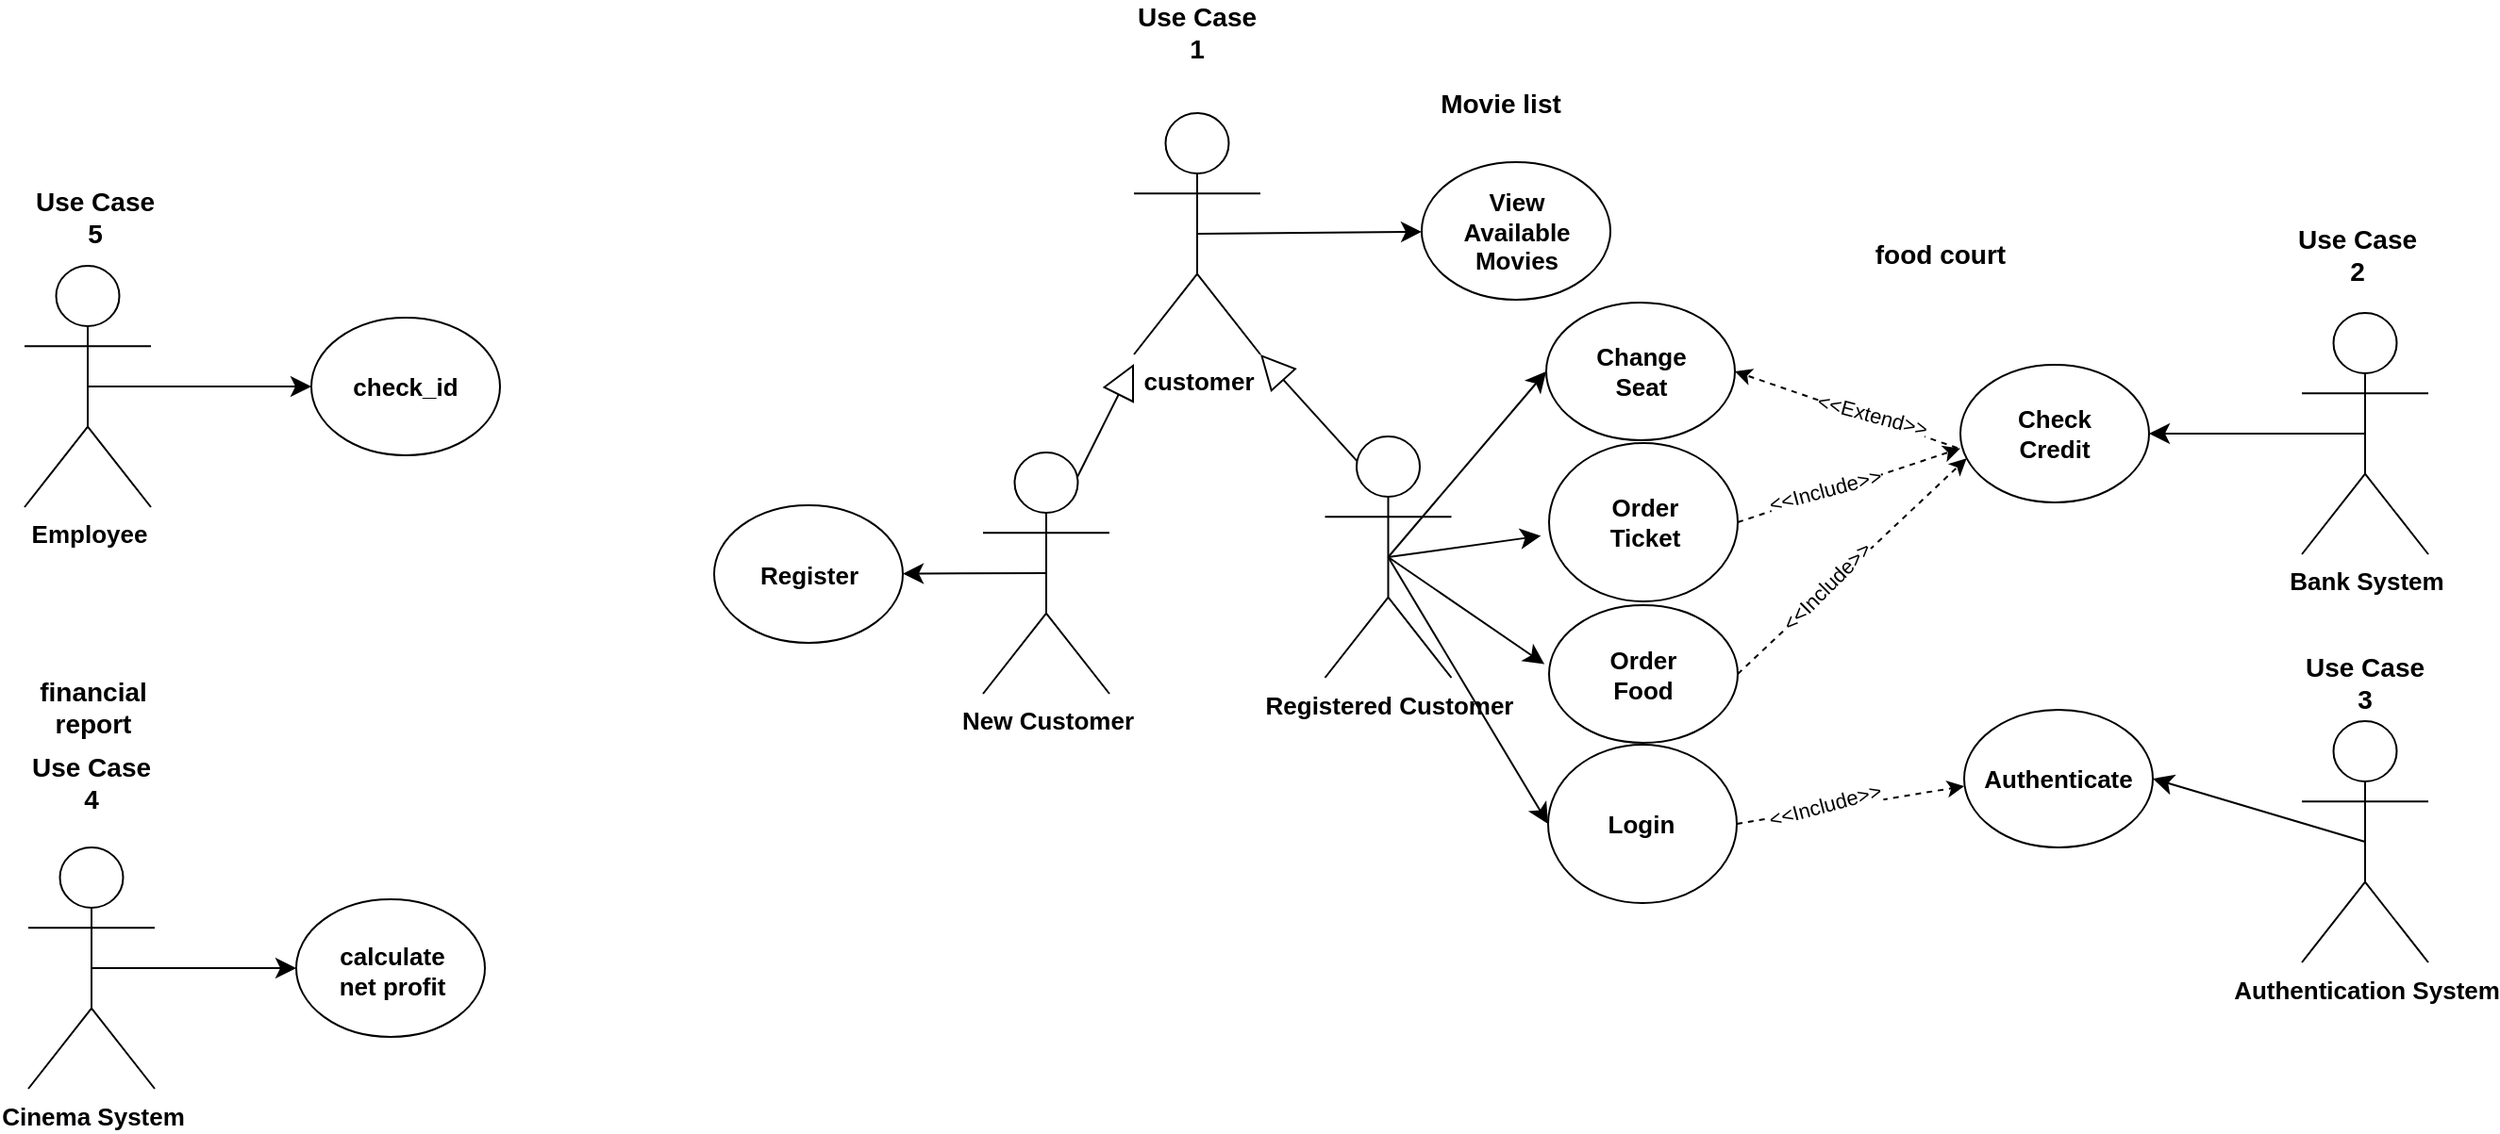 <mxfile version="21.1.7" type="device">
  <diagram name="Page-1" id="b-dHjkxai6x0mcIAG6q5">
    <mxGraphModel dx="573" dy="366" grid="1" gridSize="10" guides="1" tooltips="1" connect="1" arrows="1" fold="1" page="1" pageScale="1" pageWidth="850" pageHeight="1100" math="0" shadow="0">
      <root>
        <mxCell id="0" />
        <mxCell id="1" parent="0" />
        <mxCell id="xdDf4xuMvxz0QS6Lm13J-1" value="Movie list" style="text;html=1;strokeColor=none;fillColor=none;align=center;verticalAlign=middle;whiteSpace=wrap;rounded=0;fontSize=14;fontStyle=1" parent="1" vertex="1">
          <mxGeometry x="926.5" y="280" width="75" height="30" as="geometry" />
        </mxCell>
        <mxCell id="xdDf4xuMvxz0QS6Lm13J-53" value="Use Case 1" style="text;html=1;strokeColor=none;fillColor=none;align=center;verticalAlign=middle;whiteSpace=wrap;rounded=0;fontSize=14;fontStyle=1" parent="1" vertex="1">
          <mxGeometry x="765.5" y="242" width="75" height="30" as="geometry" />
        </mxCell>
        <mxCell id="xdDf4xuMvxz0QS6Lm13J-54" value="customer" style="shape=umlActor;verticalLabelPosition=bottom;verticalAlign=top;html=1;outlineConnect=0;fontSize=13;fontStyle=1" parent="1" vertex="1">
          <mxGeometry x="770" y="300" width="67" height="128" as="geometry" />
        </mxCell>
        <mxCell id="xdDf4xuMvxz0QS6Lm13J-58" value="" style="endArrow=classic;html=1;rounded=0;fontSize=13;startSize=8;endSize=8;curved=1;exitX=0.5;exitY=0.5;exitDx=0;exitDy=0;exitPerimeter=0;fontStyle=1" parent="1" source="xdDf4xuMvxz0QS6Lm13J-54" target="xdDf4xuMvxz0QS6Lm13J-59" edge="1">
          <mxGeometry width="50" height="50" relative="1" as="geometry">
            <mxPoint x="870" y="280" as="sourcePoint" />
            <mxPoint x="900" y="310" as="targetPoint" />
          </mxGeometry>
        </mxCell>
        <mxCell id="xdDf4xuMvxz0QS6Lm13J-59" value="" style="ellipse;whiteSpace=wrap;html=1;fontSize=13;fontStyle=1" parent="1" vertex="1">
          <mxGeometry x="922.5" y="326" width="100" height="73" as="geometry" />
        </mxCell>
        <mxCell id="xdDf4xuMvxz0QS6Lm13J-60" value="View Available Movies" style="text;html=1;strokeColor=none;fillColor=none;align=center;verticalAlign=middle;whiteSpace=wrap;rounded=0;fontSize=13;fontStyle=1" parent="1" vertex="1">
          <mxGeometry x="938.75" y="347.5" width="67.5" height="30" as="geometry" />
        </mxCell>
        <mxCell id="xdDf4xuMvxz0QS6Lm13J-75" value="food court" style="text;html=1;strokeColor=none;fillColor=none;align=center;verticalAlign=middle;whiteSpace=wrap;rounded=0;fontSize=14;fontStyle=1" parent="1" vertex="1">
          <mxGeometry x="1160" y="360" width="75" height="30" as="geometry" />
        </mxCell>
        <mxCell id="xdDf4xuMvxz0QS6Lm13J-90" value="financial report" style="text;html=1;strokeColor=none;fillColor=none;align=center;verticalAlign=middle;whiteSpace=wrap;rounded=0;fontSize=14;fontStyle=1" parent="1" vertex="1">
          <mxGeometry x="180.5" y="599.5" width="75" height="30" as="geometry" />
        </mxCell>
        <mxCell id="xdDf4xuMvxz0QS6Lm13J-91" value="Cinema System" style="shape=umlActor;verticalLabelPosition=bottom;verticalAlign=top;html=1;outlineConnect=0;fontSize=13;fontStyle=1" parent="1" vertex="1">
          <mxGeometry x="184" y="689.5" width="67" height="128" as="geometry" />
        </mxCell>
        <mxCell id="xdDf4xuMvxz0QS6Lm13J-98" value="" style="ellipse;whiteSpace=wrap;html=1;fontSize=13;fontStyle=1" parent="1" vertex="1">
          <mxGeometry x="326" y="717" width="100" height="73" as="geometry" />
        </mxCell>
        <mxCell id="xdDf4xuMvxz0QS6Lm13J-99" value="calculate net profit" style="text;html=1;strokeColor=none;fillColor=none;align=center;verticalAlign=middle;whiteSpace=wrap;rounded=0;fontSize=13;fontStyle=1" parent="1" vertex="1">
          <mxGeometry x="347" y="740" width="60" height="30" as="geometry" />
        </mxCell>
        <mxCell id="xdDf4xuMvxz0QS6Lm13J-100" value="" style="endArrow=classic;html=1;rounded=0;fontSize=13;startSize=8;endSize=8;curved=1;exitX=0.5;exitY=0.5;exitDx=0;exitDy=0;exitPerimeter=0;fontStyle=1;entryX=0;entryY=0.5;entryDx=0;entryDy=0;" parent="1" source="xdDf4xuMvxz0QS6Lm13J-91" target="xdDf4xuMvxz0QS6Lm13J-98" edge="1">
          <mxGeometry width="50" height="50" relative="1" as="geometry">
            <mxPoint x="218.5" y="790" as="sourcePoint" />
            <mxPoint x="336.5" y="790" as="targetPoint" />
          </mxGeometry>
        </mxCell>
        <mxCell id="rF4oyjS_1UAanRDzCKSS-1" value="" style="endArrow=block;endSize=16;endFill=0;html=1;rounded=0;fontSize=12;curved=1;" parent="1" edge="1">
          <mxGeometry x="-0.538" y="-70" width="160" relative="1" as="geometry">
            <mxPoint x="740" y="493" as="sourcePoint" />
            <mxPoint x="770" y="433" as="targetPoint" />
            <mxPoint as="offset" />
          </mxGeometry>
        </mxCell>
        <mxCell id="rF4oyjS_1UAanRDzCKSS-10" value="" style="endArrow=classic;html=1;rounded=0;fontSize=13;startSize=8;endSize=8;curved=1;fontStyle=1;entryX=-0.024;entryY=0.429;entryDx=0;entryDy=0;entryPerimeter=0;exitX=0.5;exitY=0.5;exitDx=0;exitDy=0;exitPerimeter=0;" parent="1" source="rF4oyjS_1UAanRDzCKSS-31" target="rF4oyjS_1UAanRDzCKSS-33" edge="1">
          <mxGeometry width="50" height="50" relative="1" as="geometry">
            <mxPoint x="910" y="540" as="sourcePoint" />
            <mxPoint x="1040.5" y="598.5" as="targetPoint" />
          </mxGeometry>
        </mxCell>
        <mxCell id="rF4oyjS_1UAanRDzCKSS-11" value="" style="ellipse;whiteSpace=wrap;html=1;fontSize=13;fontStyle=1" parent="1" vertex="1">
          <mxGeometry x="990" y="475" width="100" height="84" as="geometry" />
        </mxCell>
        <mxCell id="rF4oyjS_1UAanRDzCKSS-12" value="Order Ticket" style="text;html=1;strokeColor=none;fillColor=none;align=center;verticalAlign=middle;whiteSpace=wrap;rounded=0;fontSize=13;fontStyle=1" parent="1" vertex="1">
          <mxGeometry x="1010.5" y="496.5" width="59.5" height="41.5" as="geometry" />
        </mxCell>
        <mxCell id="rF4oyjS_1UAanRDzCKSS-13" value="" style="ellipse;whiteSpace=wrap;html=1;fontSize=13;fontStyle=1" parent="1" vertex="1">
          <mxGeometry x="989.5" y="635" width="100" height="84" as="geometry" />
        </mxCell>
        <mxCell id="rF4oyjS_1UAanRDzCKSS-14" value="Login" style="text;html=1;strokeColor=none;fillColor=none;align=center;verticalAlign=middle;whiteSpace=wrap;rounded=0;fontSize=13;fontStyle=1" parent="1" vertex="1">
          <mxGeometry x="1009.5" y="656.5" width="58" height="41" as="geometry" />
        </mxCell>
        <mxCell id="rF4oyjS_1UAanRDzCKSS-15" value="" style="endArrow=classic;html=1;rounded=0;fontSize=13;startSize=8;endSize=8;curved=1;exitX=0.5;exitY=0.5;exitDx=0;exitDy=0;exitPerimeter=0;fontStyle=1;entryX=0;entryY=0.5;entryDx=0;entryDy=0;" parent="1" source="rF4oyjS_1UAanRDzCKSS-31" target="rF4oyjS_1UAanRDzCKSS-13" edge="1">
          <mxGeometry width="50" height="50" relative="1" as="geometry">
            <mxPoint x="904.75" y="583.5" as="sourcePoint" />
            <mxPoint x="1041" y="635" as="targetPoint" />
          </mxGeometry>
        </mxCell>
        <mxCell id="rF4oyjS_1UAanRDzCKSS-18" value="New Customer" style="shape=umlActor;verticalLabelPosition=bottom;verticalAlign=top;html=1;outlineConnect=0;fontSize=13;fontStyle=1" parent="1" vertex="1">
          <mxGeometry x="690" y="480" width="67" height="128" as="geometry" />
        </mxCell>
        <mxCell id="rF4oyjS_1UAanRDzCKSS-19" value="" style="endArrow=classic;html=1;rounded=0;fontSize=13;startSize=8;endSize=8;curved=1;exitX=0.5;exitY=0.5;exitDx=0;exitDy=0;exitPerimeter=0;fontStyle=1" parent="1" source="rF4oyjS_1UAanRDzCKSS-18" target="rF4oyjS_1UAanRDzCKSS-20" edge="1">
          <mxGeometry width="50" height="50" relative="1" as="geometry">
            <mxPoint x="430" y="555" as="sourcePoint" />
            <mxPoint x="526" y="501" as="targetPoint" />
          </mxGeometry>
        </mxCell>
        <mxCell id="rF4oyjS_1UAanRDzCKSS-20" value="" style="ellipse;whiteSpace=wrap;html=1;fontSize=13;fontStyle=1" parent="1" vertex="1">
          <mxGeometry x="547.5" y="508" width="100" height="73" as="geometry" />
        </mxCell>
        <mxCell id="rF4oyjS_1UAanRDzCKSS-21" value="Register" style="text;html=1;strokeColor=none;fillColor=none;align=center;verticalAlign=middle;whiteSpace=wrap;rounded=0;fontSize=13;fontStyle=1" parent="1" vertex="1">
          <mxGeometry x="563.75" y="529.5" width="67.5" height="30" as="geometry" />
        </mxCell>
        <mxCell id="rF4oyjS_1UAanRDzCKSS-30" value="" style="endArrow=block;endSize=16;endFill=0;html=1;rounded=0;fontSize=12;curved=1;entryX=1;entryY=1;entryDx=0;entryDy=0;entryPerimeter=0;exitX=0.25;exitY=0.1;exitDx=0;exitDy=0;exitPerimeter=0;" parent="1" source="rF4oyjS_1UAanRDzCKSS-31" target="xdDf4xuMvxz0QS6Lm13J-54" edge="1">
          <mxGeometry x="-0.538" y="-70" width="160" relative="1" as="geometry">
            <mxPoint x="1002.5" y="493" as="sourcePoint" />
            <mxPoint x="1032.5" y="433" as="targetPoint" />
            <mxPoint as="offset" />
          </mxGeometry>
        </mxCell>
        <mxCell id="rF4oyjS_1UAanRDzCKSS-31" value="Registered Customer" style="shape=umlActor;verticalLabelPosition=bottom;verticalAlign=top;html=1;outlineConnect=0;fontSize=13;fontStyle=1" parent="1" vertex="1">
          <mxGeometry x="871.25" y="471.5" width="67" height="128" as="geometry" />
        </mxCell>
        <mxCell id="rF4oyjS_1UAanRDzCKSS-32" value="" style="endArrow=classic;html=1;rounded=0;fontSize=13;startSize=8;endSize=8;curved=1;fontStyle=1;exitX=0.5;exitY=0.5;exitDx=0;exitDy=0;exitPerimeter=0;entryX=-0.043;entryY=0.586;entryDx=0;entryDy=0;entryPerimeter=0;" parent="1" source="rF4oyjS_1UAanRDzCKSS-31" target="rF4oyjS_1UAanRDzCKSS-11" edge="1">
          <mxGeometry width="50" height="50" relative="1" as="geometry">
            <mxPoint x="904.75" y="582.5" as="sourcePoint" />
            <mxPoint x="989.001" y="504.317" as="targetPoint" />
          </mxGeometry>
        </mxCell>
        <mxCell id="rF4oyjS_1UAanRDzCKSS-33" value="" style="ellipse;whiteSpace=wrap;html=1;fontSize=13;fontStyle=1" parent="1" vertex="1">
          <mxGeometry x="990" y="561" width="100" height="73" as="geometry" />
        </mxCell>
        <mxCell id="rF4oyjS_1UAanRDzCKSS-34" value="Order Food" style="text;html=1;strokeColor=none;fillColor=none;align=center;verticalAlign=middle;whiteSpace=wrap;rounded=0;fontSize=13;fontStyle=1" parent="1" vertex="1">
          <mxGeometry x="1005.75" y="582.5" width="67.5" height="30" as="geometry" />
        </mxCell>
        <mxCell id="rF4oyjS_1UAanRDzCKSS-40" value="Authentication System" style="shape=umlActor;verticalLabelPosition=bottom;verticalAlign=top;html=1;outlineConnect=0;fontSize=13;fontStyle=1" parent="1" vertex="1">
          <mxGeometry x="1389" y="622.5" width="67" height="128" as="geometry" />
        </mxCell>
        <mxCell id="rF4oyjS_1UAanRDzCKSS-41" value="" style="endArrow=classic;html=1;rounded=0;fontSize=13;startSize=8;endSize=8;curved=1;exitX=0.5;exitY=0.5;exitDx=0;exitDy=0;exitPerimeter=0;fontStyle=1;entryX=1;entryY=0.5;entryDx=0;entryDy=0;" parent="1" source="rF4oyjS_1UAanRDzCKSS-40" target="rF4oyjS_1UAanRDzCKSS-42" edge="1">
          <mxGeometry width="50" height="50" relative="1" as="geometry">
            <mxPoint x="1646" y="541" as="sourcePoint" />
            <mxPoint x="1289" y="653" as="targetPoint" />
          </mxGeometry>
        </mxCell>
        <mxCell id="rF4oyjS_1UAanRDzCKSS-42" value="" style="ellipse;whiteSpace=wrap;html=1;fontSize=13;fontStyle=1" parent="1" vertex="1">
          <mxGeometry x="1210" y="616.5" width="100" height="73" as="geometry" />
        </mxCell>
        <mxCell id="rF4oyjS_1UAanRDzCKSS-43" value="&lt;div style=&quot;font-size: 13px;&quot;&gt;Authenticate&lt;/div&gt;" style="text;html=1;strokeColor=none;fillColor=none;align=center;verticalAlign=middle;whiteSpace=wrap;rounded=0;fontSize=13;fontStyle=1" parent="1" vertex="1">
          <mxGeometry x="1220" y="638" width="80" height="30" as="geometry" />
        </mxCell>
        <mxCell id="rF4oyjS_1UAanRDzCKSS-44" value="" style="endArrow=classic;html=1;rounded=0;exitX=1;exitY=0.5;exitDx=0;exitDy=0;dashed=1;" parent="1" source="rF4oyjS_1UAanRDzCKSS-13" edge="1">
          <mxGeometry width="50" height="50" relative="1" as="geometry">
            <mxPoint x="1089.5" y="696.0" as="sourcePoint" />
            <mxPoint x="1210" y="657" as="targetPoint" />
          </mxGeometry>
        </mxCell>
        <mxCell id="rF4oyjS_1UAanRDzCKSS-49" value="&lt;div&gt;&amp;lt;&amp;lt;Include&amp;gt;&amp;gt;&lt;/div&gt;" style="edgeLabel;html=1;align=center;verticalAlign=middle;resizable=0;points=[];rotation=-15;" parent="rF4oyjS_1UAanRDzCKSS-44" vertex="1" connectable="0">
          <mxGeometry x="-0.227" relative="1" as="geometry">
            <mxPoint y="-2" as="offset" />
          </mxGeometry>
        </mxCell>
        <mxCell id="rF4oyjS_1UAanRDzCKSS-69" value="Bank System" style="shape=umlActor;verticalLabelPosition=bottom;verticalAlign=top;html=1;outlineConnect=0;fontSize=13;fontStyle=1" parent="1" vertex="1">
          <mxGeometry x="1389" y="406" width="67" height="128" as="geometry" />
        </mxCell>
        <mxCell id="rF4oyjS_1UAanRDzCKSS-70" value="" style="endArrow=classic;html=1;rounded=0;fontSize=13;startSize=8;endSize=8;curved=1;exitX=0.5;exitY=0.5;exitDx=0;exitDy=0;exitPerimeter=0;fontStyle=1;entryX=1;entryY=0.5;entryDx=0;entryDy=0;" parent="1" source="rF4oyjS_1UAanRDzCKSS-69" target="rF4oyjS_1UAanRDzCKSS-71" edge="1">
          <mxGeometry width="50" height="50" relative="1" as="geometry">
            <mxPoint x="1646" y="358" as="sourcePoint" />
            <mxPoint x="1289" y="470" as="targetPoint" />
          </mxGeometry>
        </mxCell>
        <mxCell id="rF4oyjS_1UAanRDzCKSS-71" value="" style="ellipse;whiteSpace=wrap;html=1;fontSize=13;fontStyle=1" parent="1" vertex="1">
          <mxGeometry x="1208" y="433.5" width="100" height="73" as="geometry" />
        </mxCell>
        <mxCell id="rF4oyjS_1UAanRDzCKSS-72" value="&lt;div style=&quot;font-size: 13px;&quot;&gt;Check Credit&lt;/div&gt;" style="text;html=1;strokeColor=none;fillColor=none;align=center;verticalAlign=middle;whiteSpace=wrap;rounded=0;fontSize=13;fontStyle=1" parent="1" vertex="1">
          <mxGeometry x="1218" y="455" width="80" height="30" as="geometry" />
        </mxCell>
        <mxCell id="rF4oyjS_1UAanRDzCKSS-73" value="" style="endArrow=classic;html=1;rounded=0;exitX=1;exitY=0.5;exitDx=0;exitDy=0;dashed=1;entryX=0.033;entryY=0.68;entryDx=0;entryDy=0;entryPerimeter=0;" parent="1" source="rF4oyjS_1UAanRDzCKSS-33" target="rF4oyjS_1UAanRDzCKSS-71" edge="1">
          <mxGeometry width="50" height="50" relative="1" as="geometry">
            <mxPoint x="1098" y="537.5" as="sourcePoint" />
            <mxPoint x="1218" y="565.5" as="targetPoint" />
          </mxGeometry>
        </mxCell>
        <mxCell id="rF4oyjS_1UAanRDzCKSS-74" value="&lt;div&gt;&amp;lt;&amp;lt;Include&amp;gt;&amp;gt;&lt;/div&gt;" style="edgeLabel;html=1;align=center;verticalAlign=middle;resizable=0;points=[];rotation=-45;" parent="rF4oyjS_1UAanRDzCKSS-73" vertex="1" connectable="0">
          <mxGeometry x="-0.227" relative="1" as="geometry">
            <mxPoint y="-2" as="offset" />
          </mxGeometry>
        </mxCell>
        <mxCell id="rF4oyjS_1UAanRDzCKSS-75" value="" style="endArrow=classic;html=1;rounded=0;exitX=1;exitY=0.5;exitDx=0;exitDy=0;dashed=1;entryX=0;entryY=0.607;entryDx=0;entryDy=0;entryPerimeter=0;" parent="1" source="rF4oyjS_1UAanRDzCKSS-11" target="rF4oyjS_1UAanRDzCKSS-71" edge="1">
          <mxGeometry width="50" height="50" relative="1" as="geometry">
            <mxPoint x="1100" y="560" as="sourcePoint" />
            <mxPoint x="1221" y="436" as="targetPoint" />
          </mxGeometry>
        </mxCell>
        <mxCell id="rF4oyjS_1UAanRDzCKSS-76" value="&lt;div&gt;&amp;lt;&amp;lt;Include&amp;gt;&amp;gt;&lt;/div&gt;" style="edgeLabel;html=1;align=center;verticalAlign=middle;resizable=0;points=[];rotation=-15;" parent="rF4oyjS_1UAanRDzCKSS-75" vertex="1" connectable="0">
          <mxGeometry x="-0.227" relative="1" as="geometry">
            <mxPoint y="-2" as="offset" />
          </mxGeometry>
        </mxCell>
        <mxCell id="rF4oyjS_1UAanRDzCKSS-77" value="" style="ellipse;whiteSpace=wrap;html=1;fontSize=13;fontStyle=1" parent="1" vertex="1">
          <mxGeometry x="988.5" y="400.5" width="100" height="73" as="geometry" />
        </mxCell>
        <mxCell id="rF4oyjS_1UAanRDzCKSS-78" value="&lt;div style=&quot;font-size: 13px;&quot;&gt;Change Seat&lt;br&gt;&lt;/div&gt;" style="text;html=1;strokeColor=none;fillColor=none;align=center;verticalAlign=middle;whiteSpace=wrap;rounded=0;fontSize=13;fontStyle=1" parent="1" vertex="1">
          <mxGeometry x="998.5" y="422" width="80" height="30" as="geometry" />
        </mxCell>
        <mxCell id="rF4oyjS_1UAanRDzCKSS-81" value="" style="endArrow=classic;html=1;rounded=0;fontSize=13;startSize=8;endSize=8;curved=1;fontStyle=1;exitX=0.5;exitY=0.5;exitDx=0;exitDy=0;exitPerimeter=0;entryX=0;entryY=0.5;entryDx=0;entryDy=0;" parent="1" source="rF4oyjS_1UAanRDzCKSS-31" target="rF4oyjS_1UAanRDzCKSS-77" edge="1">
          <mxGeometry width="50" height="50" relative="1" as="geometry">
            <mxPoint x="915" y="545" as="sourcePoint" />
            <mxPoint x="996" y="534" as="targetPoint" />
          </mxGeometry>
        </mxCell>
        <mxCell id="rF4oyjS_1UAanRDzCKSS-82" value="" style="endArrow=classic;html=1;rounded=0;dashed=1;entryX=1;entryY=0.5;entryDx=0;entryDy=0;exitX=-0.016;exitY=0.604;exitDx=0;exitDy=0;exitPerimeter=0;" parent="1" source="rF4oyjS_1UAanRDzCKSS-71" target="rF4oyjS_1UAanRDzCKSS-77" edge="1">
          <mxGeometry width="50" height="50" relative="1" as="geometry">
            <mxPoint x="1210" y="470" as="sourcePoint" />
            <mxPoint x="1170" y="470" as="targetPoint" />
          </mxGeometry>
        </mxCell>
        <mxCell id="rF4oyjS_1UAanRDzCKSS-83" value="&lt;div&gt;&amp;lt;&amp;lt;Extend&amp;gt;&amp;gt;&lt;/div&gt;" style="edgeLabel;html=1;align=center;verticalAlign=middle;resizable=0;points=[];rotation=15;" parent="rF4oyjS_1UAanRDzCKSS-82" vertex="1" connectable="0">
          <mxGeometry x="-0.227" relative="1" as="geometry">
            <mxPoint y="-2" as="offset" />
          </mxGeometry>
        </mxCell>
        <mxCell id="rF4oyjS_1UAanRDzCKSS-86" value="Employee" style="shape=umlActor;verticalLabelPosition=bottom;verticalAlign=top;html=1;outlineConnect=0;fontSize=13;fontStyle=1" parent="1" vertex="1">
          <mxGeometry x="182" y="381" width="67" height="128" as="geometry" />
        </mxCell>
        <mxCell id="rF4oyjS_1UAanRDzCKSS-87" value="" style="endArrow=classic;html=1;rounded=0;fontSize=13;startSize=8;endSize=8;curved=1;exitX=0.5;exitY=0.5;exitDx=0;exitDy=0;exitPerimeter=0;fontStyle=1" parent="1" source="rF4oyjS_1UAanRDzCKSS-86" target="rF4oyjS_1UAanRDzCKSS-88" edge="1">
          <mxGeometry width="50" height="50" relative="1" as="geometry">
            <mxPoint x="439" y="333" as="sourcePoint" />
            <mxPoint x="296" y="445" as="targetPoint" />
          </mxGeometry>
        </mxCell>
        <mxCell id="rF4oyjS_1UAanRDzCKSS-88" value="" style="ellipse;whiteSpace=wrap;html=1;fontSize=13;fontStyle=1" parent="1" vertex="1">
          <mxGeometry x="334" y="408.5" width="100" height="73" as="geometry" />
        </mxCell>
        <mxCell id="rF4oyjS_1UAanRDzCKSS-89" value="check_id" style="text;html=1;strokeColor=none;fillColor=none;align=center;verticalAlign=middle;whiteSpace=wrap;rounded=0;fontSize=13;fontStyle=1" parent="1" vertex="1">
          <mxGeometry x="354" y="430" width="60" height="30" as="geometry" />
        </mxCell>
        <mxCell id="rF4oyjS_1UAanRDzCKSS-90" value="Use Case 2" style="text;html=1;strokeColor=none;fillColor=none;align=center;verticalAlign=middle;whiteSpace=wrap;rounded=0;fontSize=14;fontStyle=1" parent="1" vertex="1">
          <mxGeometry x="1381" y="360" width="75" height="30" as="geometry" />
        </mxCell>
        <mxCell id="rF4oyjS_1UAanRDzCKSS-91" value="Use Case 3" style="text;html=1;strokeColor=none;fillColor=none;align=center;verticalAlign=middle;whiteSpace=wrap;rounded=0;fontSize=14;fontStyle=1" parent="1" vertex="1">
          <mxGeometry x="1385" y="586.5" width="75" height="30" as="geometry" />
        </mxCell>
        <mxCell id="rF4oyjS_1UAanRDzCKSS-92" value="Use Case 4" style="text;html=1;strokeColor=none;fillColor=none;align=center;verticalAlign=middle;whiteSpace=wrap;rounded=0;fontSize=14;fontStyle=1" parent="1" vertex="1">
          <mxGeometry x="180" y="639.5" width="75" height="30" as="geometry" />
        </mxCell>
        <mxCell id="rF4oyjS_1UAanRDzCKSS-93" value="Use Case 5" style="text;html=1;strokeColor=none;fillColor=none;align=center;verticalAlign=middle;whiteSpace=wrap;rounded=0;fontSize=14;fontStyle=1" parent="1" vertex="1">
          <mxGeometry x="182" y="340" width="75" height="30" as="geometry" />
        </mxCell>
      </root>
    </mxGraphModel>
  </diagram>
</mxfile>

